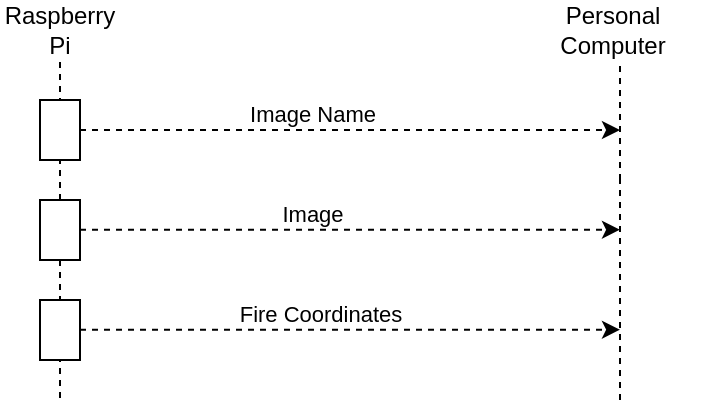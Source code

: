 <mxfile version="18.1.1" type="github">
  <diagram id="W6hRS4fxS_qQSNCNkSlv" name="Page-1">
    <mxGraphModel dx="474" dy="253" grid="1" gridSize="10" guides="1" tooltips="1" connect="1" arrows="1" fold="1" page="1" pageScale="1" pageWidth="850" pageHeight="1100" math="0" shadow="0">
      <root>
        <mxCell id="0" />
        <mxCell id="1" parent="0" />
        <mxCell id="PxHE6Z1qSMxtlgOlSAJU-2" value="" style="endArrow=none;dashed=1;html=1;rounded=0;startArrow=none;" parent="1" source="PxHE6Z1qSMxtlgOlSAJU-13" edge="1">
          <mxGeometry width="50" height="50" relative="1" as="geometry">
            <mxPoint x="320" y="480" as="sourcePoint" />
            <mxPoint x="320" y="180" as="targetPoint" />
          </mxGeometry>
        </mxCell>
        <mxCell id="PxHE6Z1qSMxtlgOlSAJU-3" value="" style="endArrow=none;dashed=1;html=1;rounded=0;startArrow=none;" parent="1" edge="1">
          <mxGeometry width="50" height="50" relative="1" as="geometry">
            <mxPoint x="600" y="240" as="sourcePoint" />
            <mxPoint x="600" y="180" as="targetPoint" />
          </mxGeometry>
        </mxCell>
        <mxCell id="PxHE6Z1qSMxtlgOlSAJU-4" value="" style="rounded=0;whiteSpace=wrap;html=1;" parent="1" vertex="1">
          <mxGeometry x="310" y="200" width="20" height="30" as="geometry" />
        </mxCell>
        <mxCell id="PxHE6Z1qSMxtlgOlSAJU-5" value="" style="endArrow=classic;html=1;rounded=0;exitX=1;exitY=0.5;exitDx=0;exitDy=0;dashed=1;" parent="1" source="PxHE6Z1qSMxtlgOlSAJU-4" edge="1">
          <mxGeometry width="50" height="50" relative="1" as="geometry">
            <mxPoint x="510" y="350" as="sourcePoint" />
            <mxPoint x="600" y="215" as="targetPoint" />
          </mxGeometry>
        </mxCell>
        <mxCell id="PxHE6Z1qSMxtlgOlSAJU-6" value="Image Name" style="edgeLabel;html=1;align=center;verticalAlign=middle;resizable=0;points=[];" parent="PxHE6Z1qSMxtlgOlSAJU-5" vertex="1" connectable="0">
          <mxGeometry x="-0.14" y="1" relative="1" as="geometry">
            <mxPoint y="-7" as="offset" />
          </mxGeometry>
        </mxCell>
        <mxCell id="PxHE6Z1qSMxtlgOlSAJU-9" value="" style="endArrow=none;dashed=1;html=1;rounded=0;" parent="1" edge="1">
          <mxGeometry width="50" height="50" relative="1" as="geometry">
            <mxPoint x="600" y="350" as="sourcePoint" />
            <mxPoint x="600" y="240" as="targetPoint" />
          </mxGeometry>
        </mxCell>
        <mxCell id="PxHE6Z1qSMxtlgOlSAJU-13" value="" style="rounded=0;whiteSpace=wrap;html=1;" parent="1" vertex="1">
          <mxGeometry x="310" y="250" width="20" height="30" as="geometry" />
        </mxCell>
        <mxCell id="PxHE6Z1qSMxtlgOlSAJU-14" value="" style="endArrow=none;dashed=1;html=1;rounded=0;" parent="1" edge="1">
          <mxGeometry width="50" height="50" relative="1" as="geometry">
            <mxPoint x="320" y="280" as="sourcePoint" />
            <mxPoint x="320" y="350" as="targetPoint" />
            <Array as="points" />
          </mxGeometry>
        </mxCell>
        <mxCell id="PxHE6Z1qSMxtlgOlSAJU-15" value="" style="endArrow=classic;html=1;rounded=0;exitX=1;exitY=0.5;exitDx=0;exitDy=0;dashed=1;" parent="1" edge="1">
          <mxGeometry width="50" height="50" relative="1" as="geometry">
            <mxPoint x="330" y="264.86" as="sourcePoint" />
            <mxPoint x="600" y="264.86" as="targetPoint" />
          </mxGeometry>
        </mxCell>
        <mxCell id="PxHE6Z1qSMxtlgOlSAJU-16" value="Image" style="edgeLabel;html=1;align=center;verticalAlign=middle;resizable=0;points=[];" parent="PxHE6Z1qSMxtlgOlSAJU-15" vertex="1" connectable="0">
          <mxGeometry x="-0.14" y="1" relative="1" as="geometry">
            <mxPoint y="-7" as="offset" />
          </mxGeometry>
        </mxCell>
        <mxCell id="PxHE6Z1qSMxtlgOlSAJU-19" value="Raspberry Pi" style="text;html=1;strokeColor=none;fillColor=none;align=center;verticalAlign=middle;whiteSpace=wrap;rounded=0;" parent="1" vertex="1">
          <mxGeometry x="290" y="150" width="60" height="30" as="geometry" />
        </mxCell>
        <mxCell id="PxHE6Z1qSMxtlgOlSAJU-20" value="Personal Computer" style="text;html=1;strokeColor=none;fillColor=none;align=center;verticalAlign=middle;whiteSpace=wrap;rounded=0;" parent="1" vertex="1">
          <mxGeometry x="550" y="150" width="93" height="30" as="geometry" />
        </mxCell>
        <mxCell id="EtBqtNH6mS4ZJgSaCwWE-1" value="" style="rounded=0;whiteSpace=wrap;html=1;" vertex="1" parent="1">
          <mxGeometry x="310" y="300" width="20" height="30" as="geometry" />
        </mxCell>
        <mxCell id="EtBqtNH6mS4ZJgSaCwWE-2" value="" style="endArrow=classic;html=1;rounded=0;exitX=1;exitY=0.5;exitDx=0;exitDy=0;dashed=1;" edge="1" parent="1">
          <mxGeometry width="50" height="50" relative="1" as="geometry">
            <mxPoint x="330" y="314.83" as="sourcePoint" />
            <mxPoint x="600" y="314.83" as="targetPoint" />
          </mxGeometry>
        </mxCell>
        <mxCell id="EtBqtNH6mS4ZJgSaCwWE-3" value="Fire Coordinates" style="edgeLabel;html=1;align=center;verticalAlign=middle;resizable=0;points=[];" vertex="1" connectable="0" parent="EtBqtNH6mS4ZJgSaCwWE-2">
          <mxGeometry x="-0.14" y="1" relative="1" as="geometry">
            <mxPoint x="4" y="-7" as="offset" />
          </mxGeometry>
        </mxCell>
      </root>
    </mxGraphModel>
  </diagram>
</mxfile>
